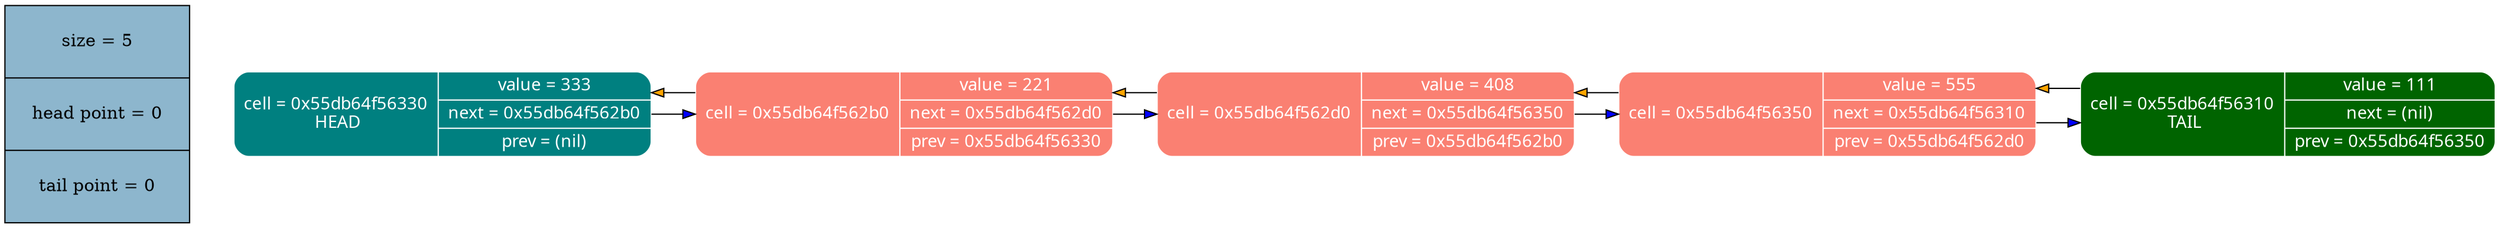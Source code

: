 digraph   
{
rankdir = "LR"
splines = "ortho"

node_stat [margin = "0.3*0.3", style = "filled", shape = "record", fillcolor = "#8DB6CD" label = "size = 5 | head point = 0 | tail point = 0"]
{rank = source; node_stat}

node0x55db64f56330 [shape = "Mrecord", fillcolor = "#008080", style = "filled", fontcolor = "white", fontname = "Calibri", color = "white", label = "{cell = 0x55db64f56330\n HEAD| {value = 333 |next = 0x55db64f562b0 |prev = (nil)}}"]
node0x55db64f56330 -> node0x55db64f562b0 [color = "black", style = "invis", constraint = false, fillcolor = "",   fontcolor = "", fontname = "Calibri", label = ""];
node0x55db64f56330 -> node0x55db64f562b0 [color = "black", style = "", constraint = true, fillcolor = "blue",   fontcolor = "", fontname = "Calibri", label = ""];
node0x55db64f562b0 [shape = "Mrecord", fillcolor = "#FA8072", style = "filled", fontcolor = "white", fontname = "Calibri", color = "white", label = "{cell = 0x55db64f562b0\n | {value = 221 |next = 0x55db64f562d0 |prev = 0x55db64f56330}}"]
node0x55db64f562b0 -> node0x55db64f562d0 [color = "black", style = "invis", constraint = true, fillcolor = "",   fontcolor = "", fontname = "Calibri", label = ""];
node0x55db64f562b0 -> node0x55db64f562d0 [color = "black", style = "", constraint = true, fillcolor = "blue",   fontcolor = "", fontname = "Calibri", label = ""];
node0x55db64f562b0 -> node0x55db64f56330 [color = "black", style = "", constraint = true, fillcolor = "orange",   fontcolor = "", fontname = "Calibri", label = ""];
node0x55db64f562d0 [shape = "Mrecord", fillcolor = "#FA8072", style = "filled", fontcolor = "white", fontname = "Calibri", color = "white", label = "{cell = 0x55db64f562d0\n | {value = 408 |next = 0x55db64f56350 |prev = 0x55db64f562b0}}"]
node0x55db64f562d0 -> node0x55db64f56350 [color = "black", style = "invis", constraint = true, fillcolor = "",   fontcolor = "", fontname = "Calibri", label = ""];
node0x55db64f562d0 -> node0x55db64f56350 [color = "black", style = "", constraint = true, fillcolor = "blue",   fontcolor = "", fontname = "Calibri", label = ""];
node0x55db64f562d0 -> node0x55db64f562b0 [color = "black", style = "", constraint = true, fillcolor = "orange",   fontcolor = "", fontname = "Calibri", label = ""];
node0x55db64f56350 [shape = "Mrecord", fillcolor = "#FA8072", style = "filled", fontcolor = "white", fontname = "Calibri", color = "white", label = "{cell = 0x55db64f56350\n | {value = 555 |next = 0x55db64f56310 |prev = 0x55db64f562d0}}"]
node0x55db64f56350 -> node0x55db64f56310 [color = "black", style = "invis", constraint = true, fillcolor = "",   fontcolor = "", fontname = "Calibri", label = ""];
node0x55db64f56350 -> node0x55db64f56310 [color = "black", style = "", constraint = true, fillcolor = "blue",   fontcolor = "", fontname = "Calibri", label = ""];
node0x55db64f56350 -> node0x55db64f562d0 [color = "black", style = "", constraint = true, fillcolor = "orange",   fontcolor = "", fontname = "Calibri", label = ""];
node0x55db64f56310 [shape = "Mrecord", fillcolor = "#006400", style = "filled", fontcolor = "white", fontname = "Calibri", color = "white", label = "{cell = 0x55db64f56310\n TAIL| {value = 111 |next = (nil) |prev = 0x55db64f56350}}"]
node0x55db64f56310 -> node0x55db64f56350 [color = "black", style = "invis", constraint = false, fillcolor = "",   fontcolor = "", fontname = "Calibri", label = ""];
node0x55db64f56310 -> node0x55db64f56350 [color = "black", style = "", constraint = true, fillcolor = "orange",   fontcolor = "", fontname = "Calibri", label = ""];
}
